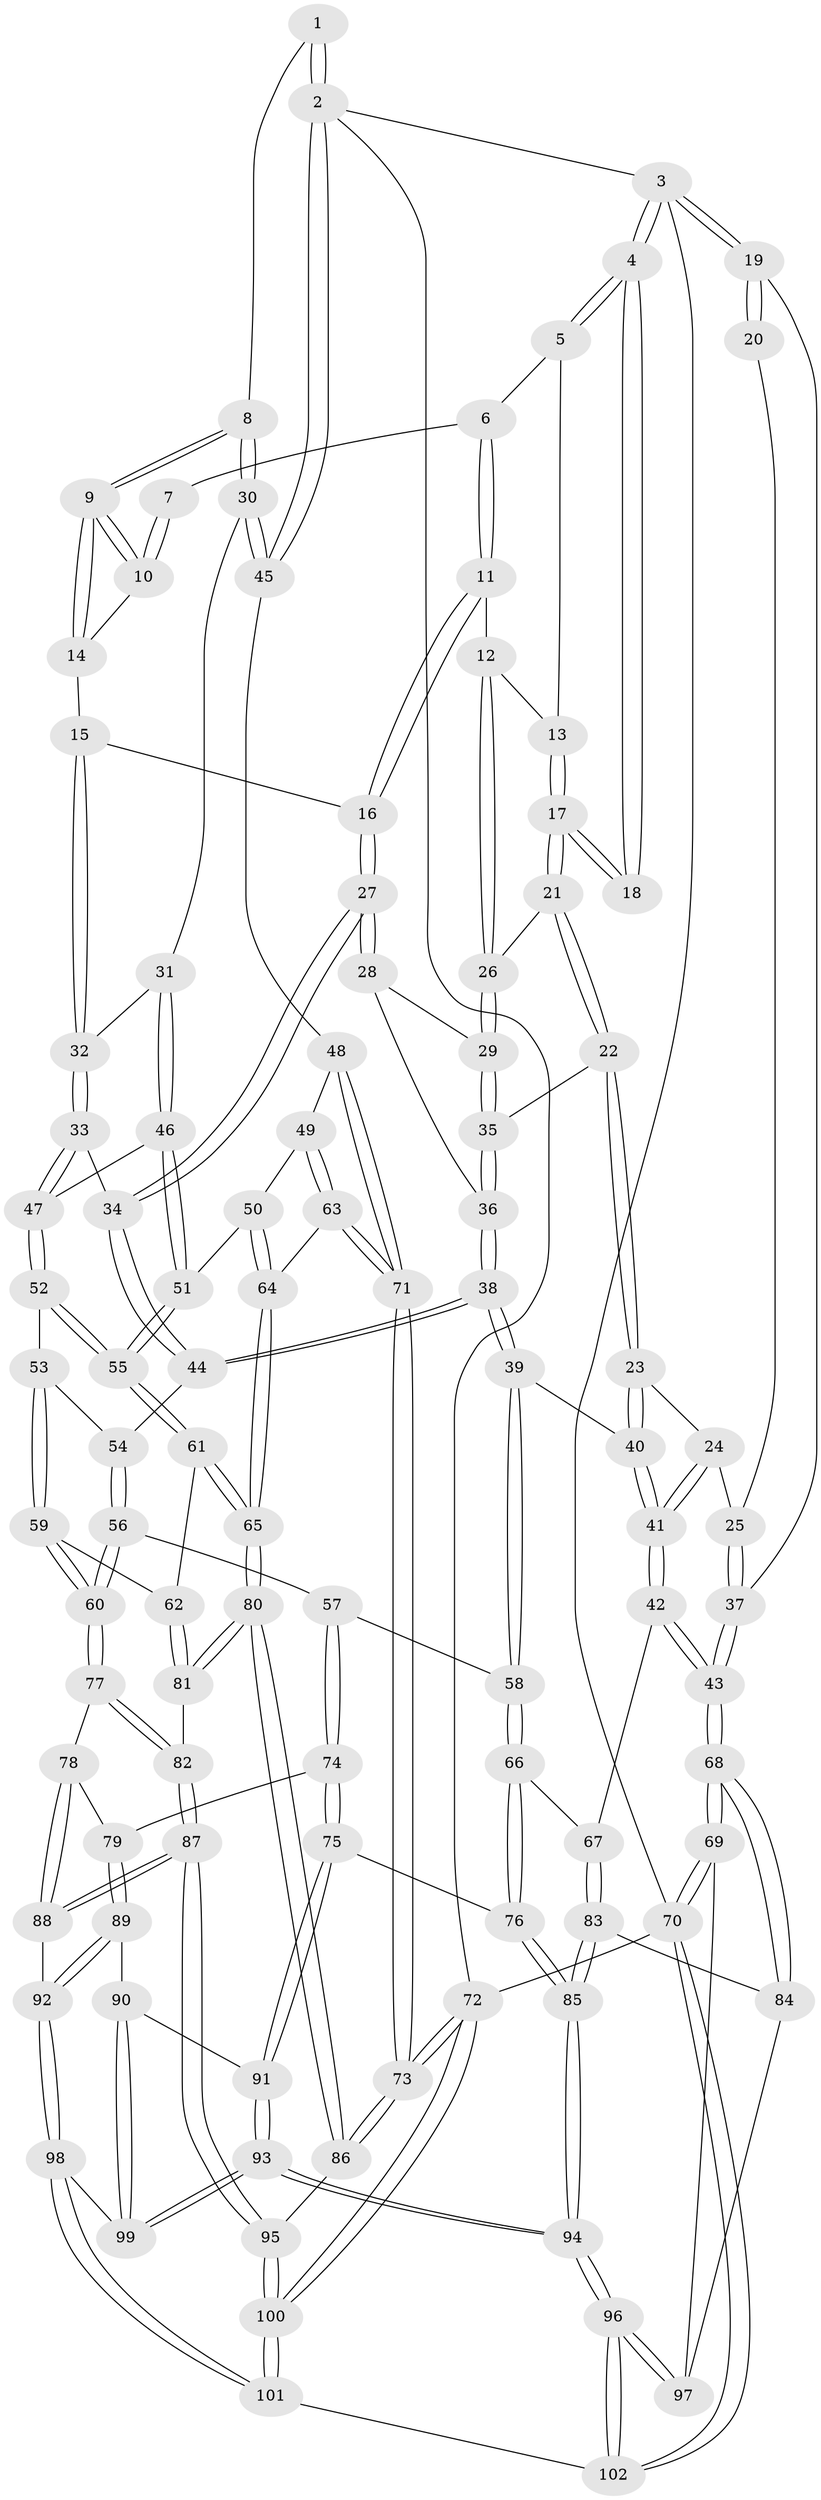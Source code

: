 // Generated by graph-tools (version 1.1) at 2025/38/02/21/25 10:38:58]
// undirected, 102 vertices, 252 edges
graph export_dot {
graph [start="1"]
  node [color=gray90,style=filled];
  1 [pos="+0.7883451062637705+0"];
  2 [pos="+1+0"];
  3 [pos="+0+0"];
  4 [pos="+0+0"];
  5 [pos="+0.1519716917086039+0"];
  6 [pos="+0.510198232820397+0"];
  7 [pos="+0.6486012742630893+0"];
  8 [pos="+0.8738343767048804+0.2507655551606722"];
  9 [pos="+0.8351050684401765+0.22518329729744743"];
  10 [pos="+0.6779390283408583+0.0073029759776928336"];
  11 [pos="+0.4453513328495889+0.059355964455778926"];
  12 [pos="+0.4411272304354985+0.0633992478140012"];
  13 [pos="+0.2360068663222754+0.08278721542817662"];
  14 [pos="+0.6552089424607965+0.16071783028560296"];
  15 [pos="+0.584327193201456+0.20582458467243184"];
  16 [pos="+0.5842840619739362+0.20583168046300862"];
  17 [pos="+0.1936948981548906+0.13670980650350983"];
  18 [pos="+0.15256255006056343+0.12262054287573579"];
  19 [pos="+0+0"];
  20 [pos="+0.058406674561241934+0.16683788370412536"];
  21 [pos="+0.21175776491733486+0.20225129035295744"];
  22 [pos="+0.19086117725653817+0.28489013659671064"];
  23 [pos="+0.18310036343219963+0.29170853594703494"];
  24 [pos="+0.10759834556877146+0.3052235186030101"];
  25 [pos="+0.050376399577038974+0.291067750338594"];
  26 [pos="+0.38984029132928716+0.18729826566570906"];
  27 [pos="+0.5272469701773885+0.32841033286273136"];
  28 [pos="+0.48608417975861173+0.3093933362422187"];
  29 [pos="+0.39357866010538883+0.2152669630628362"];
  30 [pos="+0.87802430436418+0.25651762301999853"];
  31 [pos="+0.8129565091362349+0.31223107797557037"];
  32 [pos="+0.7509123409281626+0.326816951702576"];
  33 [pos="+0.664426974130754+0.3810140873008783"];
  34 [pos="+0.5531021525976637+0.4028039206509479"];
  35 [pos="+0.32195651167014205+0.3218627529130447"];
  36 [pos="+0.3430294865001301+0.3606743037259943"];
  37 [pos="+0+0.36408215173870556"];
  38 [pos="+0.3533934528189081+0.48937977471479716"];
  39 [pos="+0.3480716653321572+0.4959003405853257"];
  40 [pos="+0.2262120644119106+0.4719035661136378"];
  41 [pos="+0.09350499069514809+0.538634959655926"];
  42 [pos="+0.06596015912189775+0.5662953469919554"];
  43 [pos="+0+0.5787579216036008"];
  44 [pos="+0.5422072535474245+0.42800914813145796"];
  45 [pos="+1+0.28532906226219334"];
  46 [pos="+0.8097563798010481+0.36333939371482266"];
  47 [pos="+0.7237535143116689+0.5069602399728563"];
  48 [pos="+1+0.3471498802013383"];
  49 [pos="+0.9805503250741623+0.5056034607633959"];
  50 [pos="+0.8461358540685895+0.5412328878667074"];
  51 [pos="+0.8358138909446683+0.5396571746731187"];
  52 [pos="+0.7251589747303622+0.5376577101879344"];
  53 [pos="+0.6204682295397409+0.5282038210826313"];
  54 [pos="+0.5658913188682879+0.48870122356208934"];
  55 [pos="+0.7634334794215034+0.5736794907911753"];
  56 [pos="+0.5039664071491182+0.6429141039331782"];
  57 [pos="+0.4561041461934348+0.6471696106975223"];
  58 [pos="+0.3495719155676041+0.5112832574275367"];
  59 [pos="+0.6271709027040019+0.6659733340491917"];
  60 [pos="+0.5751684620167229+0.687051319055839"];
  61 [pos="+0.7580923102027627+0.5972143096175325"];
  62 [pos="+0.6656423620209678+0.6690800922232292"];
  63 [pos="+0.9334244723146805+0.7132636668347393"];
  64 [pos="+0.9279358364881503+0.714257665424014"];
  65 [pos="+0.8492941777038734+0.7575629165202507"];
  66 [pos="+0.26124297003134045+0.6667068084249509"];
  67 [pos="+0.14684928602004313+0.6481256536210438"];
  68 [pos="+0+0.7736554836316059"];
  69 [pos="+0+0.7849598637311096"];
  70 [pos="+0+1"];
  71 [pos="+1+0.7865873203048994"];
  72 [pos="+1+1"];
  73 [pos="+1+0.9080570729810795"];
  74 [pos="+0.3968095525979148+0.736880739124543"];
  75 [pos="+0.31839109313882447+0.7522547112623925"];
  76 [pos="+0.31466949082161644+0.7507984346239464"];
  77 [pos="+0.5719990422432928+0.7447895966040783"];
  78 [pos="+0.5500872580103308+0.7736451504706015"];
  79 [pos="+0.4337114516889031+0.7756404106508545"];
  80 [pos="+0.8388355815794665+0.7745073109975753"];
  81 [pos="+0.7016127524336483+0.7315121187469464"];
  82 [pos="+0.6567193792962567+0.8055835242837507"];
  83 [pos="+0.13180609536302063+0.7892426490632507"];
  84 [pos="+0.11581794429512034+0.7981730273756422"];
  85 [pos="+0.20738075055648453+0.820125896898605"];
  86 [pos="+0.8204161988930034+0.8888822094450041"];
  87 [pos="+0.6865683057243287+0.9170041150148647"];
  88 [pos="+0.5440517151562634+0.878138258360961"];
  89 [pos="+0.44654233622864514+0.8280790972994436"];
  90 [pos="+0.4097839910114782+0.8548170004931605"];
  91 [pos="+0.33143561576633823+0.8302330547822789"];
  92 [pos="+0.5050793672860866+0.8945567040034659"];
  93 [pos="+0.32579378490103206+0.9495880687142969"];
  94 [pos="+0.2370616495175414+1"];
  95 [pos="+0.754698556329899+0.9772396881956289"];
  96 [pos="+0.2229836378121367+1"];
  97 [pos="+0.09788023921601834+0.9407593720374303"];
  98 [pos="+0.4892338076056704+0.92071118832686"];
  99 [pos="+0.38012747240922157+0.9284484495596576"];
  100 [pos="+0.7521037086007001+1"];
  101 [pos="+0.5255219826936985+1"];
  102 [pos="+0.2227399837734584+1"];
  1 -- 2;
  1 -- 2;
  1 -- 8;
  2 -- 3;
  2 -- 45;
  2 -- 45;
  2 -- 72;
  3 -- 4;
  3 -- 4;
  3 -- 19;
  3 -- 19;
  3 -- 70;
  4 -- 5;
  4 -- 5;
  4 -- 18;
  4 -- 18;
  5 -- 6;
  5 -- 13;
  6 -- 7;
  6 -- 11;
  6 -- 11;
  7 -- 10;
  7 -- 10;
  8 -- 9;
  8 -- 9;
  8 -- 30;
  8 -- 30;
  9 -- 10;
  9 -- 10;
  9 -- 14;
  9 -- 14;
  10 -- 14;
  11 -- 12;
  11 -- 16;
  11 -- 16;
  12 -- 13;
  12 -- 26;
  12 -- 26;
  13 -- 17;
  13 -- 17;
  14 -- 15;
  15 -- 16;
  15 -- 32;
  15 -- 32;
  16 -- 27;
  16 -- 27;
  17 -- 18;
  17 -- 18;
  17 -- 21;
  17 -- 21;
  19 -- 20;
  19 -- 20;
  19 -- 37;
  20 -- 25;
  21 -- 22;
  21 -- 22;
  21 -- 26;
  22 -- 23;
  22 -- 23;
  22 -- 35;
  23 -- 24;
  23 -- 40;
  23 -- 40;
  24 -- 25;
  24 -- 41;
  24 -- 41;
  25 -- 37;
  25 -- 37;
  26 -- 29;
  26 -- 29;
  27 -- 28;
  27 -- 28;
  27 -- 34;
  27 -- 34;
  28 -- 29;
  28 -- 36;
  29 -- 35;
  29 -- 35;
  30 -- 31;
  30 -- 45;
  30 -- 45;
  31 -- 32;
  31 -- 46;
  31 -- 46;
  32 -- 33;
  32 -- 33;
  33 -- 34;
  33 -- 47;
  33 -- 47;
  34 -- 44;
  34 -- 44;
  35 -- 36;
  35 -- 36;
  36 -- 38;
  36 -- 38;
  37 -- 43;
  37 -- 43;
  38 -- 39;
  38 -- 39;
  38 -- 44;
  38 -- 44;
  39 -- 40;
  39 -- 58;
  39 -- 58;
  40 -- 41;
  40 -- 41;
  41 -- 42;
  41 -- 42;
  42 -- 43;
  42 -- 43;
  42 -- 67;
  43 -- 68;
  43 -- 68;
  44 -- 54;
  45 -- 48;
  46 -- 47;
  46 -- 51;
  46 -- 51;
  47 -- 52;
  47 -- 52;
  48 -- 49;
  48 -- 71;
  48 -- 71;
  49 -- 50;
  49 -- 63;
  49 -- 63;
  50 -- 51;
  50 -- 64;
  50 -- 64;
  51 -- 55;
  51 -- 55;
  52 -- 53;
  52 -- 55;
  52 -- 55;
  53 -- 54;
  53 -- 59;
  53 -- 59;
  54 -- 56;
  54 -- 56;
  55 -- 61;
  55 -- 61;
  56 -- 57;
  56 -- 60;
  56 -- 60;
  57 -- 58;
  57 -- 74;
  57 -- 74;
  58 -- 66;
  58 -- 66;
  59 -- 60;
  59 -- 60;
  59 -- 62;
  60 -- 77;
  60 -- 77;
  61 -- 62;
  61 -- 65;
  61 -- 65;
  62 -- 81;
  62 -- 81;
  63 -- 64;
  63 -- 71;
  63 -- 71;
  64 -- 65;
  64 -- 65;
  65 -- 80;
  65 -- 80;
  66 -- 67;
  66 -- 76;
  66 -- 76;
  67 -- 83;
  67 -- 83;
  68 -- 69;
  68 -- 69;
  68 -- 84;
  68 -- 84;
  69 -- 70;
  69 -- 70;
  69 -- 97;
  70 -- 102;
  70 -- 102;
  70 -- 72;
  71 -- 73;
  71 -- 73;
  72 -- 73;
  72 -- 73;
  72 -- 100;
  72 -- 100;
  73 -- 86;
  73 -- 86;
  74 -- 75;
  74 -- 75;
  74 -- 79;
  75 -- 76;
  75 -- 91;
  75 -- 91;
  76 -- 85;
  76 -- 85;
  77 -- 78;
  77 -- 82;
  77 -- 82;
  78 -- 79;
  78 -- 88;
  78 -- 88;
  79 -- 89;
  79 -- 89;
  80 -- 81;
  80 -- 81;
  80 -- 86;
  80 -- 86;
  81 -- 82;
  82 -- 87;
  82 -- 87;
  83 -- 84;
  83 -- 85;
  83 -- 85;
  84 -- 97;
  85 -- 94;
  85 -- 94;
  86 -- 95;
  87 -- 88;
  87 -- 88;
  87 -- 95;
  87 -- 95;
  88 -- 92;
  89 -- 90;
  89 -- 92;
  89 -- 92;
  90 -- 91;
  90 -- 99;
  90 -- 99;
  91 -- 93;
  91 -- 93;
  92 -- 98;
  92 -- 98;
  93 -- 94;
  93 -- 94;
  93 -- 99;
  93 -- 99;
  94 -- 96;
  94 -- 96;
  95 -- 100;
  95 -- 100;
  96 -- 97;
  96 -- 97;
  96 -- 102;
  96 -- 102;
  98 -- 99;
  98 -- 101;
  98 -- 101;
  100 -- 101;
  100 -- 101;
  101 -- 102;
}
